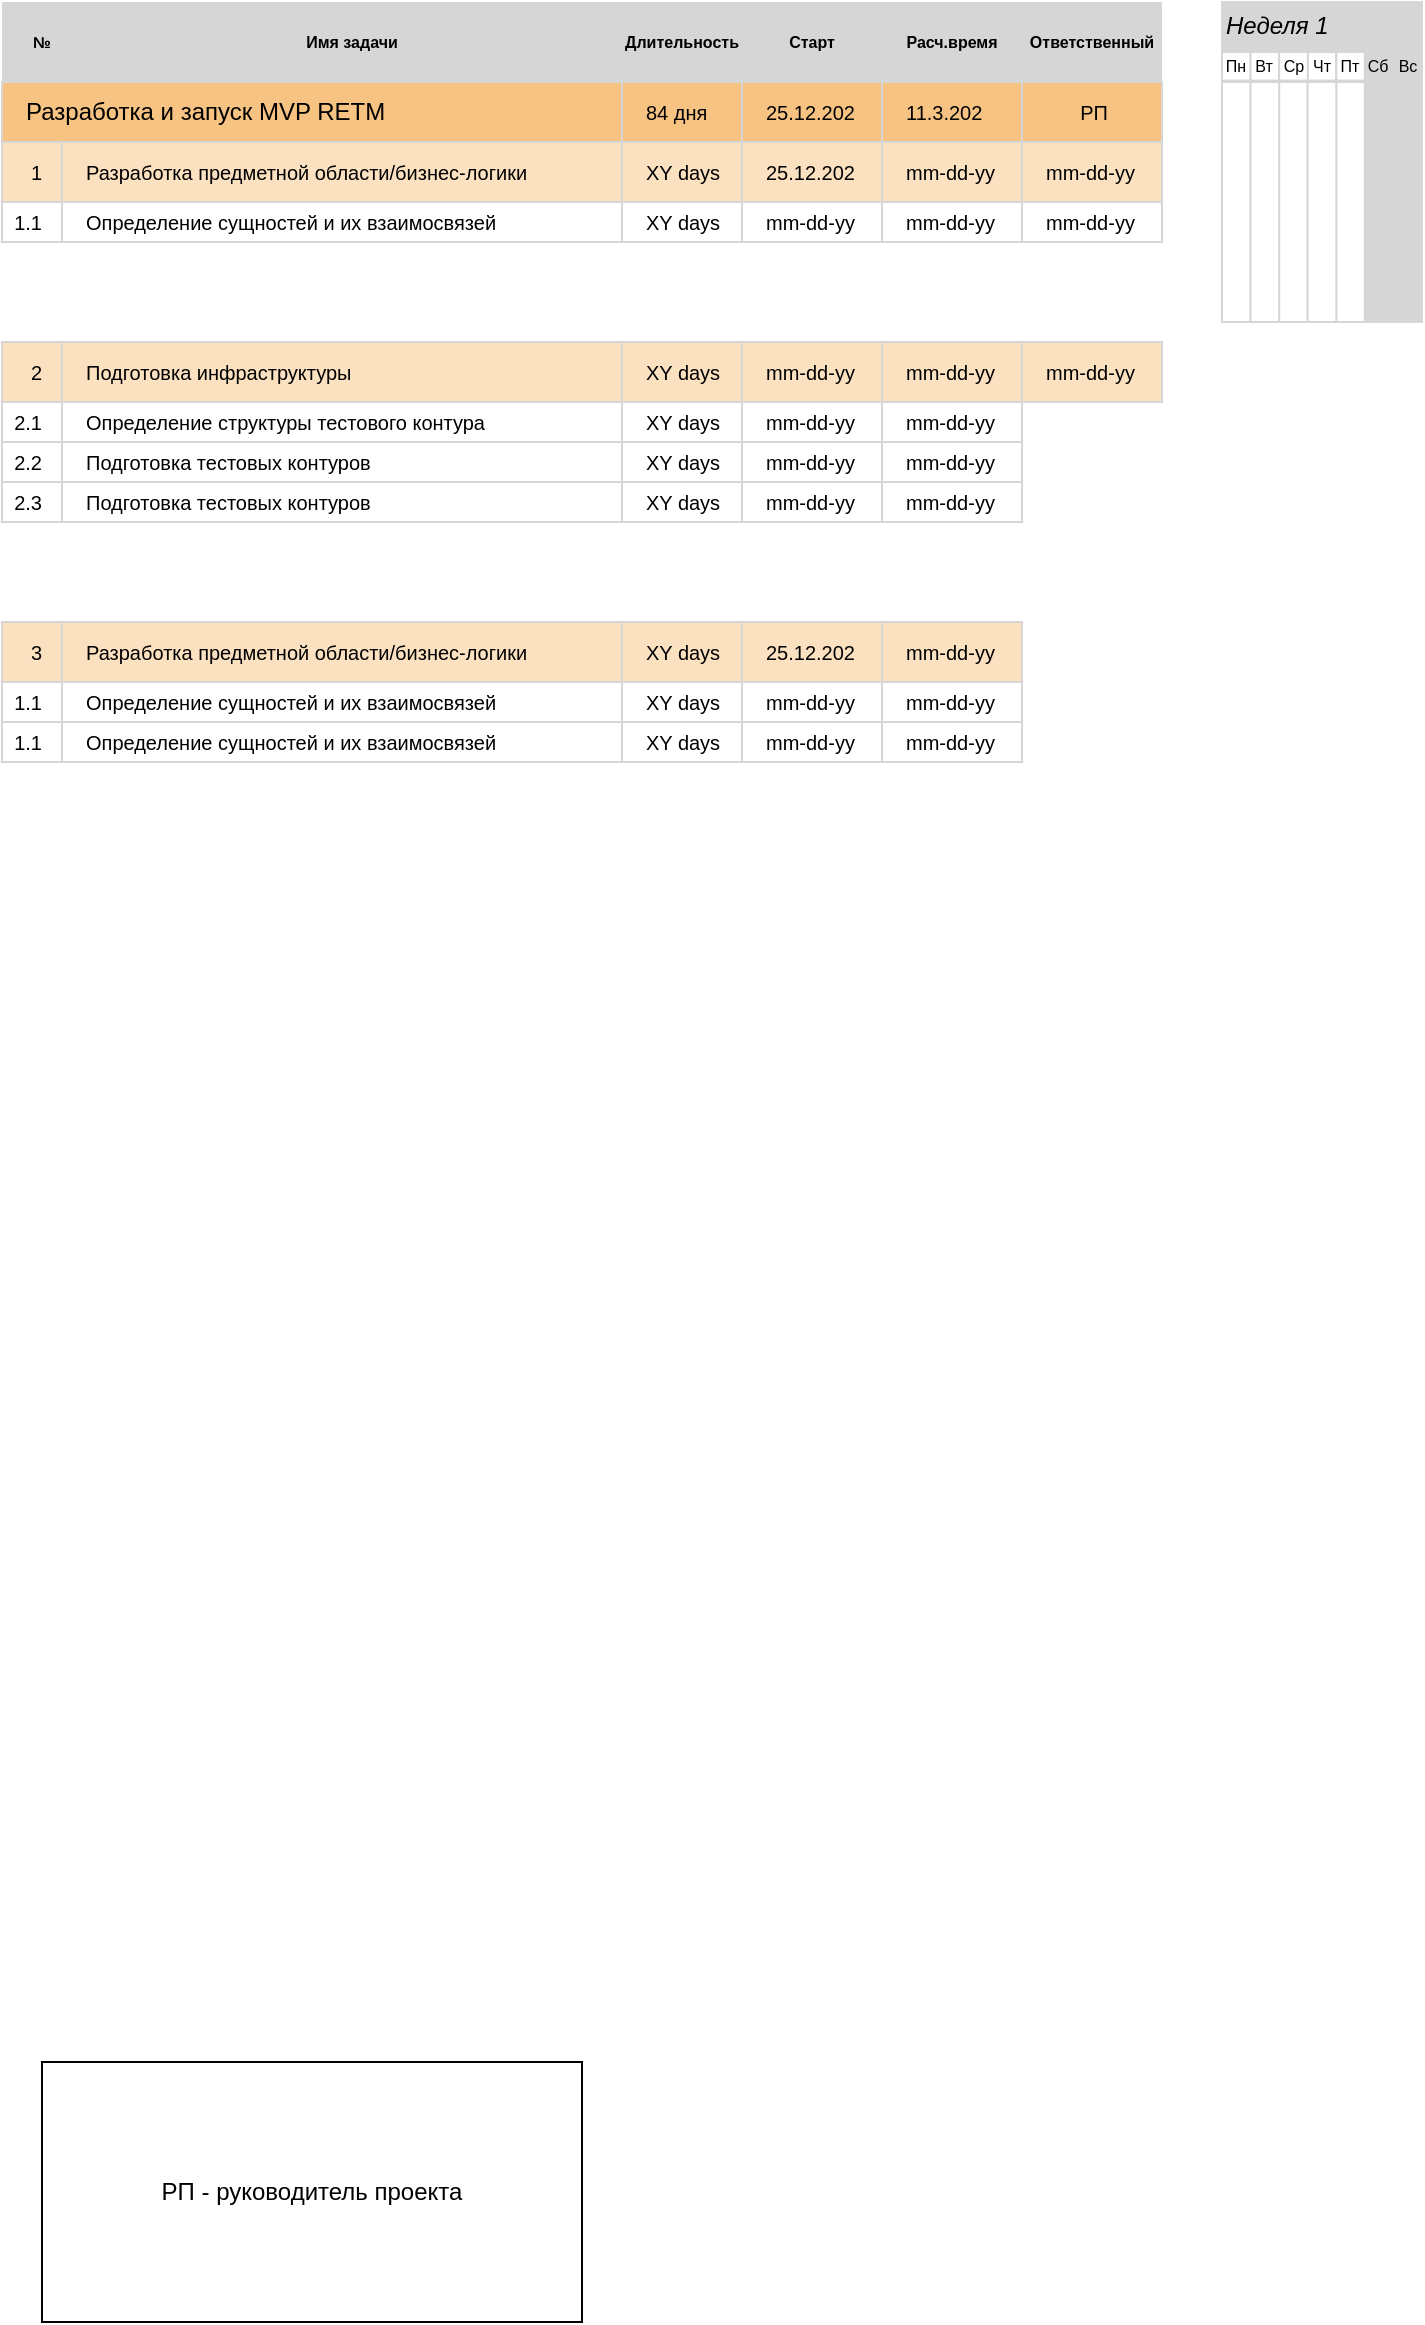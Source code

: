 <mxfile version="22.1.11" type="github">
  <diagram name="Page-1" id="8378b5f6-a2b2-b727-a746-972ab9d02e00">
    <mxGraphModel dx="1155" dy="653" grid="1" gridSize="10" guides="1" tooltips="1" connect="0" arrows="1" fold="1" page="1" pageScale="1.5" pageWidth="1169" pageHeight="827" background="none" math="0" shadow="0">
      <root>
        <mxCell id="0" />
        <mxCell id="1" parent="0" />
        <mxCell id="AWKRcxGveRCCpjN7BTNo-428" value="" style="group" vertex="1" connectable="0" parent="1">
          <mxGeometry x="630" y="90" width="100" height="120" as="geometry" />
        </mxCell>
        <mxCell id="AWKRcxGveRCCpjN7BTNo-429" value="" style="rounded=0;whiteSpace=wrap;html=1;strokeColor=#D6D6D6;fillColor=#FFFFFF;" vertex="1" parent="AWKRcxGveRCCpjN7BTNo-428">
          <mxGeometry width="14.286" height="120.0" as="geometry" />
        </mxCell>
        <mxCell id="AWKRcxGveRCCpjN7BTNo-430" value="" style="rounded=0;whiteSpace=wrap;html=1;strokeColor=#D6D6D6;fillColor=#FFFFFF;" vertex="1" parent="AWKRcxGveRCCpjN7BTNo-428">
          <mxGeometry x="28.571" width="14.286" height="120.0" as="geometry" />
        </mxCell>
        <mxCell id="AWKRcxGveRCCpjN7BTNo-431" value="" style="rounded=0;whiteSpace=wrap;html=1;strokeColor=#D6D6D6;fillColor=#FFFFFF;" vertex="1" parent="AWKRcxGveRCCpjN7BTNo-428">
          <mxGeometry x="14.286" width="14.286" height="120.0" as="geometry" />
        </mxCell>
        <mxCell id="AWKRcxGveRCCpjN7BTNo-432" value="" style="rounded=0;whiteSpace=wrap;html=1;strokeColor=#D6D6D6;fillColor=#FFFFFF;" vertex="1" parent="AWKRcxGveRCCpjN7BTNo-428">
          <mxGeometry x="57.143" width="14.286" height="120.0" as="geometry" />
        </mxCell>
        <mxCell id="AWKRcxGveRCCpjN7BTNo-433" value="" style="rounded=0;whiteSpace=wrap;html=1;strokeColor=#D6D6D6;fillColor=#FFFFFF;" vertex="1" parent="AWKRcxGveRCCpjN7BTNo-428">
          <mxGeometry x="42.857" width="14.286" height="120.0" as="geometry" />
        </mxCell>
        <mxCell id="AWKRcxGveRCCpjN7BTNo-434" value="" style="rounded=0;whiteSpace=wrap;html=1;strokeColor=#D6D6D6;fillColor=#D6D6D6;" vertex="1" parent="AWKRcxGveRCCpjN7BTNo-428">
          <mxGeometry x="85.714" width="14.286" height="120.0" as="geometry" />
        </mxCell>
        <mxCell id="AWKRcxGveRCCpjN7BTNo-435" value="" style="rounded=0;whiteSpace=wrap;html=1;strokeColor=#D6D6D6;fillColor=#D6D6D6;" vertex="1" parent="AWKRcxGveRCCpjN7BTNo-428">
          <mxGeometry x="71.429" width="14.286" height="120.0" as="geometry" />
        </mxCell>
        <mxCell id="AWKRcxGveRCCpjN7BTNo-687" value="" style="group" vertex="1" connectable="0" parent="1">
          <mxGeometry x="630" y="50" width="100" height="45" as="geometry" />
        </mxCell>
        <mxCell id="AWKRcxGveRCCpjN7BTNo-444" value="Неделя 1" style="rounded=0;whiteSpace=wrap;html=1;strokeColor=#D6D6D6;fillColor=#D6D6D6;align=left;fontStyle=2" vertex="1" parent="AWKRcxGveRCCpjN7BTNo-687">
          <mxGeometry width="100" height="24" as="geometry" />
        </mxCell>
        <mxCell id="AWKRcxGveRCCpjN7BTNo-513" value="" style="group" vertex="1" connectable="0" parent="AWKRcxGveRCCpjN7BTNo-687">
          <mxGeometry y="25" width="100" height="20" as="geometry" />
        </mxCell>
        <mxCell id="AWKRcxGveRCCpjN7BTNo-437" value="Пн" style="whiteSpace=wrap;html=1;aspect=fixed;strokeColor=#D6D6D6;strokeWidth=1;fillColor=#ffffff;fontColor=#000000;align=center;fontSize=8;" vertex="1" parent="AWKRcxGveRCCpjN7BTNo-513">
          <mxGeometry width="14.286" height="14.286" as="geometry" />
        </mxCell>
        <mxCell id="AWKRcxGveRCCpjN7BTNo-438" value="Вт" style="whiteSpace=wrap;html=1;aspect=fixed;strokeColor=#D6D6D6;strokeWidth=1;fillColor=#ffffff;fontColor=#000000;align=center;fontSize=8;" vertex="1" parent="AWKRcxGveRCCpjN7BTNo-513">
          <mxGeometry x="14.286" width="14.286" height="14.286" as="geometry" />
        </mxCell>
        <mxCell id="AWKRcxGveRCCpjN7BTNo-439" value="Чт" style="whiteSpace=wrap;html=1;aspect=fixed;strokeColor=#D6D6D6;strokeWidth=1;fillColor=#ffffff;fontColor=#000000;align=center;fontSize=8;" vertex="1" parent="AWKRcxGveRCCpjN7BTNo-513">
          <mxGeometry x="42.857" width="14.286" height="14.286" as="geometry" />
        </mxCell>
        <mxCell id="AWKRcxGveRCCpjN7BTNo-440" value="Ср" style="whiteSpace=wrap;html=1;aspect=fixed;strokeColor=#D6D6D6;strokeWidth=1;fillColor=#ffffff;fontColor=#000000;align=center;fontSize=8;" vertex="1" parent="AWKRcxGveRCCpjN7BTNo-513">
          <mxGeometry x="28.571" width="14.286" height="14.286" as="geometry" />
        </mxCell>
        <mxCell id="AWKRcxGveRCCpjN7BTNo-441" value="Пт" style="whiteSpace=wrap;html=1;aspect=fixed;strokeColor=#D6D6D6;strokeWidth=1;fillColor=#ffffff;fontColor=#000000;align=center;fontSize=8;" vertex="1" parent="AWKRcxGveRCCpjN7BTNo-513">
          <mxGeometry x="57.143" width="14.286" height="14.286" as="geometry" />
        </mxCell>
        <mxCell id="AWKRcxGveRCCpjN7BTNo-442" value="Сб" style="whiteSpace=wrap;html=1;aspect=fixed;strokeColor=#D6D6D6;strokeWidth=1;fillColor=#D6D6D6;fontColor=#000000;align=center;fontSize=8;" vertex="1" parent="AWKRcxGveRCCpjN7BTNo-513">
          <mxGeometry x="71.429" width="14.286" height="14.286" as="geometry" />
        </mxCell>
        <mxCell id="AWKRcxGveRCCpjN7BTNo-443" value="Вс" style="whiteSpace=wrap;html=1;aspect=fixed;strokeColor=#D6D6D6;strokeWidth=1;fillColor=#D6D6D6;fontColor=#000000;align=center;fontSize=8;" vertex="1" parent="AWKRcxGveRCCpjN7BTNo-513">
          <mxGeometry x="85.714" width="14.286" height="14.286" as="geometry" />
        </mxCell>
        <mxCell id="AWKRcxGveRCCpjN7BTNo-802" value="2" style="rounded=0;whiteSpace=wrap;html=1;strokeColor=#D6D6D6;fillColor=#FBE1C0;align=right;spacingLeft=10;spacingRight=8;fontSize=10;" vertex="1" parent="1">
          <mxGeometry x="20" y="220" width="30" height="30" as="geometry" />
        </mxCell>
        <mxCell id="AWKRcxGveRCCpjN7BTNo-825" value="" style="group" vertex="1" connectable="0" parent="1">
          <mxGeometry x="20" y="360" width="510" height="30" as="geometry" />
        </mxCell>
        <mxCell id="AWKRcxGveRCCpjN7BTNo-826" value="&lt;span style=&quot;font-size: 10px;&quot;&gt;Разработка предметной области/бизнес-логики&lt;/span&gt;" style="rounded=0;whiteSpace=wrap;html=1;strokeColor=#D6D6D6;fillColor=#FBE1C0;align=left;spacingLeft=10;fontSize=10;" vertex="1" parent="AWKRcxGveRCCpjN7BTNo-825">
          <mxGeometry x="30" width="280" height="30" as="geometry" />
        </mxCell>
        <mxCell id="AWKRcxGveRCCpjN7BTNo-827" value="3" style="rounded=0;whiteSpace=wrap;html=1;strokeColor=#D6D6D6;fillColor=#FBE1C0;align=right;spacingLeft=10;spacingRight=8;fontSize=10;" vertex="1" parent="AWKRcxGveRCCpjN7BTNo-825">
          <mxGeometry width="30" height="30" as="geometry" />
        </mxCell>
        <mxCell id="AWKRcxGveRCCpjN7BTNo-828" value="XY days" style="rounded=0;whiteSpace=wrap;html=1;strokeColor=#D6D6D6;fillColor=#FBE1C0;align=left;spacingLeft=10;spacingRight=8;fontSize=10;" vertex="1" parent="AWKRcxGveRCCpjN7BTNo-825">
          <mxGeometry x="310" width="60" height="30" as="geometry" />
        </mxCell>
        <mxCell id="AWKRcxGveRCCpjN7BTNo-829" value="25.12.202" style="rounded=0;whiteSpace=wrap;html=1;strokeColor=#D6D6D6;fillColor=#FBE1C0;align=left;spacingLeft=10;spacingRight=8;fontSize=10;" vertex="1" parent="AWKRcxGveRCCpjN7BTNo-825">
          <mxGeometry x="370" width="70" height="30" as="geometry" />
        </mxCell>
        <mxCell id="AWKRcxGveRCCpjN7BTNo-830" value="mm-dd-yy" style="rounded=0;whiteSpace=wrap;html=1;strokeColor=#D6D6D6;fillColor=#FBE1C0;align=left;spacingLeft=10;spacingRight=8;fontSize=10;" vertex="1" parent="AWKRcxGveRCCpjN7BTNo-825">
          <mxGeometry x="440" width="70" height="30" as="geometry" />
        </mxCell>
        <mxCell id="AWKRcxGveRCCpjN7BTNo-831" value="" style="group" vertex="1" connectable="0" parent="1">
          <mxGeometry x="20" y="390" width="510" height="20" as="geometry" />
        </mxCell>
        <mxCell id="AWKRcxGveRCCpjN7BTNo-832" value="&lt;span style=&quot;font-size: 10px;&quot;&gt;Определение сущностей и их взаимосвязей&lt;/span&gt;" style="rounded=0;whiteSpace=wrap;html=1;strokeColor=#D6D6D6;fillColor=#FFFFFF;align=left;spacingLeft=10;fontSize=10;" vertex="1" parent="AWKRcxGveRCCpjN7BTNo-831">
          <mxGeometry x="30" width="280" height="20" as="geometry" />
        </mxCell>
        <mxCell id="AWKRcxGveRCCpjN7BTNo-833" value="1.1" style="rounded=0;whiteSpace=wrap;html=1;strokeColor=#D6D6D6;fillColor=#FFFFFF;align=right;spacingLeft=10;spacingRight=8;fontSize=10;" vertex="1" parent="AWKRcxGveRCCpjN7BTNo-831">
          <mxGeometry width="30" height="20" as="geometry" />
        </mxCell>
        <mxCell id="AWKRcxGveRCCpjN7BTNo-834" value="XY days" style="rounded=0;whiteSpace=wrap;html=1;strokeColor=#D6D6D6;fillColor=#FFFFFF;align=left;spacingLeft=10;spacingRight=8;fontSize=10;" vertex="1" parent="AWKRcxGveRCCpjN7BTNo-831">
          <mxGeometry x="310" width="60" height="20" as="geometry" />
        </mxCell>
        <mxCell id="AWKRcxGveRCCpjN7BTNo-835" value="mm-dd-yy" style="rounded=0;whiteSpace=wrap;html=1;strokeColor=#D6D6D6;fillColor=#FFFFFF;align=left;spacingLeft=10;spacingRight=8;fontSize=10;" vertex="1" parent="AWKRcxGveRCCpjN7BTNo-831">
          <mxGeometry x="370" width="70" height="20" as="geometry" />
        </mxCell>
        <mxCell id="AWKRcxGveRCCpjN7BTNo-836" value="mm-dd-yy" style="rounded=0;whiteSpace=wrap;html=1;strokeColor=#D6D6D6;fillColor=#FFFFFF;align=left;spacingLeft=10;spacingRight=8;fontSize=10;" vertex="1" parent="AWKRcxGveRCCpjN7BTNo-831">
          <mxGeometry x="440" width="70" height="20" as="geometry" />
        </mxCell>
        <mxCell id="AWKRcxGveRCCpjN7BTNo-837" value="" style="group" vertex="1" connectable="0" parent="1">
          <mxGeometry x="20" y="250" width="510" height="20" as="geometry" />
        </mxCell>
        <mxCell id="AWKRcxGveRCCpjN7BTNo-806" value="&lt;span style=&quot;font-size: 10px;&quot;&gt;Определение структуры тестового контура&lt;/span&gt;" style="rounded=0;whiteSpace=wrap;html=1;strokeColor=#D6D6D6;fillColor=#FFFFFF;align=left;spacingLeft=10;fontSize=10;" vertex="1" parent="AWKRcxGveRCCpjN7BTNo-837">
          <mxGeometry x="30" width="280" height="20" as="geometry" />
        </mxCell>
        <mxCell id="AWKRcxGveRCCpjN7BTNo-807" value="2.1" style="rounded=0;whiteSpace=wrap;html=1;strokeColor=#D6D6D6;fillColor=#FFFFFF;align=right;spacingLeft=10;spacingRight=8;fontSize=10;" vertex="1" parent="AWKRcxGveRCCpjN7BTNo-837">
          <mxGeometry width="30" height="20" as="geometry" />
        </mxCell>
        <mxCell id="AWKRcxGveRCCpjN7BTNo-808" value="XY days" style="rounded=0;whiteSpace=wrap;html=1;strokeColor=#D6D6D6;fillColor=#FFFFFF;align=left;spacingLeft=10;spacingRight=8;fontSize=10;" vertex="1" parent="AWKRcxGveRCCpjN7BTNo-837">
          <mxGeometry x="310" width="60" height="20" as="geometry" />
        </mxCell>
        <mxCell id="AWKRcxGveRCCpjN7BTNo-809" value="mm-dd-yy" style="rounded=0;whiteSpace=wrap;html=1;strokeColor=#D6D6D6;fillColor=#FFFFFF;align=left;spacingLeft=10;spacingRight=8;fontSize=10;" vertex="1" parent="AWKRcxGveRCCpjN7BTNo-837">
          <mxGeometry x="370" width="70" height="20" as="geometry" />
        </mxCell>
        <mxCell id="AWKRcxGveRCCpjN7BTNo-810" value="mm-dd-yy" style="rounded=0;whiteSpace=wrap;html=1;strokeColor=#D6D6D6;fillColor=#FFFFFF;align=left;spacingLeft=10;spacingRight=8;fontSize=10;" vertex="1" parent="AWKRcxGveRCCpjN7BTNo-837">
          <mxGeometry x="440" width="70" height="20" as="geometry" />
        </mxCell>
        <mxCell id="AWKRcxGveRCCpjN7BTNo-838" value="" style="group" vertex="1" connectable="0" parent="1">
          <mxGeometry x="20" y="270" width="510" height="20" as="geometry" />
        </mxCell>
        <mxCell id="AWKRcxGveRCCpjN7BTNo-816" value="&lt;span style=&quot;font-size: 10px;&quot;&gt;Подготовка тестовых контуров&lt;/span&gt;" style="rounded=0;whiteSpace=wrap;html=1;strokeColor=#D6D6D6;fillColor=#FFFFFF;align=left;spacingLeft=10;fontSize=10;" vertex="1" parent="AWKRcxGveRCCpjN7BTNo-838">
          <mxGeometry x="30" width="280" height="20" as="geometry" />
        </mxCell>
        <mxCell id="AWKRcxGveRCCpjN7BTNo-817" value="2.2" style="rounded=0;whiteSpace=wrap;html=1;strokeColor=#D6D6D6;fillColor=#FFFFFF;align=right;spacingLeft=10;spacingRight=8;fontSize=10;" vertex="1" parent="AWKRcxGveRCCpjN7BTNo-838">
          <mxGeometry width="30" height="20" as="geometry" />
        </mxCell>
        <mxCell id="AWKRcxGveRCCpjN7BTNo-818" value="XY days" style="rounded=0;whiteSpace=wrap;html=1;strokeColor=#D6D6D6;fillColor=#FFFFFF;align=left;spacingLeft=10;spacingRight=8;fontSize=10;" vertex="1" parent="AWKRcxGveRCCpjN7BTNo-838">
          <mxGeometry x="310" width="60" height="20" as="geometry" />
        </mxCell>
        <mxCell id="AWKRcxGveRCCpjN7BTNo-819" value="mm-dd-yy" style="rounded=0;whiteSpace=wrap;html=1;strokeColor=#D6D6D6;fillColor=#FFFFFF;align=left;spacingLeft=10;spacingRight=8;fontSize=10;" vertex="1" parent="AWKRcxGveRCCpjN7BTNo-838">
          <mxGeometry x="370" width="70" height="20" as="geometry" />
        </mxCell>
        <mxCell id="AWKRcxGveRCCpjN7BTNo-820" value="mm-dd-yy" style="rounded=0;whiteSpace=wrap;html=1;strokeColor=#D6D6D6;fillColor=#FFFFFF;align=left;spacingLeft=10;spacingRight=8;fontSize=10;" vertex="1" parent="AWKRcxGveRCCpjN7BTNo-838">
          <mxGeometry x="440" width="70" height="20" as="geometry" />
        </mxCell>
        <mxCell id="AWKRcxGveRCCpjN7BTNo-839" value="" style="group" vertex="1" connectable="0" parent="1">
          <mxGeometry x="20" y="290" width="510" height="20" as="geometry" />
        </mxCell>
        <mxCell id="AWKRcxGveRCCpjN7BTNo-811" value="&lt;span style=&quot;font-size: 10px;&quot;&gt;Подготовка тестовых контуров&lt;/span&gt;" style="rounded=0;whiteSpace=wrap;html=1;strokeColor=#D6D6D6;fillColor=#FFFFFF;align=left;spacingLeft=10;fontSize=10;" vertex="1" parent="AWKRcxGveRCCpjN7BTNo-839">
          <mxGeometry x="30" width="280" height="20" as="geometry" />
        </mxCell>
        <mxCell id="AWKRcxGveRCCpjN7BTNo-812" value="2.3" style="rounded=0;whiteSpace=wrap;html=1;strokeColor=#D6D6D6;fillColor=#FFFFFF;align=right;spacingLeft=10;spacingRight=8;fontSize=10;" vertex="1" parent="AWKRcxGveRCCpjN7BTNo-839">
          <mxGeometry width="30" height="20" as="geometry" />
        </mxCell>
        <mxCell id="AWKRcxGveRCCpjN7BTNo-813" value="XY days" style="rounded=0;whiteSpace=wrap;html=1;strokeColor=#D6D6D6;fillColor=#FFFFFF;align=left;spacingLeft=10;spacingRight=8;fontSize=10;" vertex="1" parent="AWKRcxGveRCCpjN7BTNo-839">
          <mxGeometry x="310" width="60" height="20" as="geometry" />
        </mxCell>
        <mxCell id="AWKRcxGveRCCpjN7BTNo-814" value="mm-dd-yy" style="rounded=0;whiteSpace=wrap;html=1;strokeColor=#D6D6D6;fillColor=#FFFFFF;align=left;spacingLeft=10;spacingRight=8;fontSize=10;" vertex="1" parent="AWKRcxGveRCCpjN7BTNo-839">
          <mxGeometry x="370" width="70" height="20" as="geometry" />
        </mxCell>
        <mxCell id="AWKRcxGveRCCpjN7BTNo-815" value="mm-dd-yy" style="rounded=0;whiteSpace=wrap;html=1;strokeColor=#D6D6D6;fillColor=#FFFFFF;align=left;spacingLeft=10;spacingRight=8;fontSize=10;" vertex="1" parent="AWKRcxGveRCCpjN7BTNo-839">
          <mxGeometry x="440" width="70" height="20" as="geometry" />
        </mxCell>
        <mxCell id="AWKRcxGveRCCpjN7BTNo-840" value="" style="group" vertex="1" connectable="0" parent="1">
          <mxGeometry x="20" y="410" width="510" height="20" as="geometry" />
        </mxCell>
        <mxCell id="AWKRcxGveRCCpjN7BTNo-841" value="&lt;span style=&quot;font-size: 10px;&quot;&gt;Определение сущностей и их взаимосвязей&lt;/span&gt;" style="rounded=0;whiteSpace=wrap;html=1;strokeColor=#D6D6D6;fillColor=#FFFFFF;align=left;spacingLeft=10;fontSize=10;" vertex="1" parent="AWKRcxGveRCCpjN7BTNo-840">
          <mxGeometry x="30" width="280" height="20" as="geometry" />
        </mxCell>
        <mxCell id="AWKRcxGveRCCpjN7BTNo-842" value="1.1" style="rounded=0;whiteSpace=wrap;html=1;strokeColor=#D6D6D6;fillColor=#FFFFFF;align=right;spacingLeft=10;spacingRight=8;fontSize=10;" vertex="1" parent="AWKRcxGveRCCpjN7BTNo-840">
          <mxGeometry width="30" height="20" as="geometry" />
        </mxCell>
        <mxCell id="AWKRcxGveRCCpjN7BTNo-843" value="XY days" style="rounded=0;whiteSpace=wrap;html=1;strokeColor=#D6D6D6;fillColor=#FFFFFF;align=left;spacingLeft=10;spacingRight=8;fontSize=10;" vertex="1" parent="AWKRcxGveRCCpjN7BTNo-840">
          <mxGeometry x="310" width="60" height="20" as="geometry" />
        </mxCell>
        <mxCell id="AWKRcxGveRCCpjN7BTNo-844" value="mm-dd-yy" style="rounded=0;whiteSpace=wrap;html=1;strokeColor=#D6D6D6;fillColor=#FFFFFF;align=left;spacingLeft=10;spacingRight=8;fontSize=10;" vertex="1" parent="AWKRcxGveRCCpjN7BTNo-840">
          <mxGeometry x="370" width="70" height="20" as="geometry" />
        </mxCell>
        <mxCell id="AWKRcxGveRCCpjN7BTNo-845" value="mm-dd-yy" style="rounded=0;whiteSpace=wrap;html=1;strokeColor=#D6D6D6;fillColor=#FFFFFF;align=left;spacingLeft=10;spacingRight=8;fontSize=10;" vertex="1" parent="AWKRcxGveRCCpjN7BTNo-840">
          <mxGeometry x="440" width="70" height="20" as="geometry" />
        </mxCell>
        <mxCell id="AWKRcxGveRCCpjN7BTNo-848" value="" style="group" vertex="1" connectable="0" parent="1">
          <mxGeometry x="20" y="50" width="580" height="40" as="geometry" />
        </mxCell>
        <mxCell id="AWKRcxGveRCCpjN7BTNo-847" value="Ответственный" style="rounded=0;whiteSpace=wrap;html=1;strokeColor=none;fillColor=#D6D6D6;align=center;fontSize=8;fontStyle=1" vertex="1" parent="AWKRcxGveRCCpjN7BTNo-848">
          <mxGeometry x="510" width="70" height="40" as="geometry" />
        </mxCell>
        <mxCell id="AWKRcxGveRCCpjN7BTNo-369" value="№" style="rounded=0;whiteSpace=wrap;html=1;strokeColor=none;fillColor=#D6D6D6;align=center;fontSize=8;fontStyle=1" vertex="1" parent="AWKRcxGveRCCpjN7BTNo-848">
          <mxGeometry width="40" height="40" as="geometry" />
        </mxCell>
        <mxCell id="AWKRcxGveRCCpjN7BTNo-370" value="&lt;span style=&quot;font-size: 8px;&quot;&gt;Имя задачи&lt;/span&gt;" style="rounded=0;whiteSpace=wrap;html=1;strokeColor=none;fillColor=#D6D6D6;align=center;fontSize=8;fontStyle=1" vertex="1" parent="AWKRcxGveRCCpjN7BTNo-848">
          <mxGeometry x="40" width="270" height="40" as="geometry" />
        </mxCell>
        <mxCell id="AWKRcxGveRCCpjN7BTNo-371" value="Длительность" style="rounded=0;whiteSpace=wrap;html=1;strokeColor=none;fillColor=#D6D6D6;align=center;fontSize=8;fontStyle=1" vertex="1" parent="AWKRcxGveRCCpjN7BTNo-848">
          <mxGeometry x="310" width="60" height="40" as="geometry" />
        </mxCell>
        <mxCell id="AWKRcxGveRCCpjN7BTNo-372" value="Старт" style="rounded=0;whiteSpace=wrap;html=1;strokeColor=none;fillColor=#D6D6D6;align=center;fontSize=8;fontStyle=1" vertex="1" parent="AWKRcxGveRCCpjN7BTNo-848">
          <mxGeometry x="370" width="70" height="40" as="geometry" />
        </mxCell>
        <mxCell id="AWKRcxGveRCCpjN7BTNo-373" value="Расч.время" style="rounded=0;whiteSpace=wrap;html=1;strokeColor=none;fillColor=#D6D6D6;align=center;fontSize=8;fontStyle=1" vertex="1" parent="AWKRcxGveRCCpjN7BTNo-848">
          <mxGeometry x="440" width="70" height="40" as="geometry" />
        </mxCell>
        <mxCell id="AWKRcxGveRCCpjN7BTNo-853" value="" style="group" vertex="1" connectable="0" parent="1">
          <mxGeometry x="20" y="120" width="580" height="30" as="geometry" />
        </mxCell>
        <mxCell id="AWKRcxGveRCCpjN7BTNo-852" value="mm-dd-yy" style="rounded=0;whiteSpace=wrap;html=1;strokeColor=#D6D6D6;fillColor=#FBE1C0;align=left;spacingLeft=10;spacingRight=8;fontSize=10;" vertex="1" parent="AWKRcxGveRCCpjN7BTNo-853">
          <mxGeometry x="510" width="70" height="30" as="geometry" />
        </mxCell>
        <mxCell id="AWKRcxGveRCCpjN7BTNo-319" value="&lt;span style=&quot;font-size: 10px;&quot;&gt;Разработка предметной области/бизнес-логики&lt;/span&gt;" style="rounded=0;whiteSpace=wrap;html=1;strokeColor=#D6D6D6;fillColor=#FBE1C0;align=left;spacingLeft=10;fontSize=10;" vertex="1" parent="AWKRcxGveRCCpjN7BTNo-853">
          <mxGeometry x="30" width="280" height="30" as="geometry" />
        </mxCell>
        <mxCell id="AWKRcxGveRCCpjN7BTNo-338" value="1" style="rounded=0;whiteSpace=wrap;html=1;strokeColor=#D6D6D6;fillColor=#FBE1C0;align=right;spacingLeft=10;spacingRight=8;fontSize=10;" vertex="1" parent="AWKRcxGveRCCpjN7BTNo-853">
          <mxGeometry width="30" height="30" as="geometry" />
        </mxCell>
        <mxCell id="AWKRcxGveRCCpjN7BTNo-357" value="XY days" style="rounded=0;whiteSpace=wrap;html=1;strokeColor=#D6D6D6;fillColor=#FBE1C0;align=left;spacingLeft=10;spacingRight=8;fontSize=10;" vertex="1" parent="AWKRcxGveRCCpjN7BTNo-853">
          <mxGeometry x="310" width="60" height="30" as="geometry" />
        </mxCell>
        <mxCell id="AWKRcxGveRCCpjN7BTNo-360" value="25.12.202" style="rounded=0;whiteSpace=wrap;html=1;strokeColor=#D6D6D6;fillColor=#FBE1C0;align=left;spacingLeft=10;spacingRight=8;fontSize=10;" vertex="1" parent="AWKRcxGveRCCpjN7BTNo-853">
          <mxGeometry x="370" width="70" height="30" as="geometry" />
        </mxCell>
        <mxCell id="AWKRcxGveRCCpjN7BTNo-363" value="mm-dd-yy" style="rounded=0;whiteSpace=wrap;html=1;strokeColor=#D6D6D6;fillColor=#FBE1C0;align=left;spacingLeft=10;spacingRight=8;fontSize=10;" vertex="1" parent="AWKRcxGveRCCpjN7BTNo-853">
          <mxGeometry x="440" width="70" height="30" as="geometry" />
        </mxCell>
        <mxCell id="AWKRcxGveRCCpjN7BTNo-854" value="" style="group" vertex="1" connectable="0" parent="1">
          <mxGeometry x="20" y="150" width="580" height="20" as="geometry" />
        </mxCell>
        <mxCell id="AWKRcxGveRCCpjN7BTNo-846" value="mm-dd-yy" style="rounded=0;whiteSpace=wrap;html=1;strokeColor=#D6D6D6;fillColor=#FFFFFF;align=left;spacingLeft=10;spacingRight=8;fontSize=10;" vertex="1" parent="AWKRcxGveRCCpjN7BTNo-854">
          <mxGeometry x="510" width="70" height="20" as="geometry" />
        </mxCell>
        <mxCell id="AWKRcxGveRCCpjN7BTNo-320" value="&lt;span style=&quot;font-size: 10px;&quot;&gt;Определение сущностей и их взаимосвязей&lt;/span&gt;" style="rounded=0;whiteSpace=wrap;html=1;strokeColor=#D6D6D6;fillColor=#FFFFFF;align=left;spacingLeft=10;fontSize=10;" vertex="1" parent="AWKRcxGveRCCpjN7BTNo-854">
          <mxGeometry x="30" width="280" height="20" as="geometry" />
        </mxCell>
        <mxCell id="AWKRcxGveRCCpjN7BTNo-339" value="1.1" style="rounded=0;whiteSpace=wrap;html=1;strokeColor=#D6D6D6;fillColor=#FFFFFF;align=right;spacingLeft=10;spacingRight=8;fontSize=10;" vertex="1" parent="AWKRcxGveRCCpjN7BTNo-854">
          <mxGeometry width="30" height="20" as="geometry" />
        </mxCell>
        <mxCell id="AWKRcxGveRCCpjN7BTNo-358" value="XY days" style="rounded=0;whiteSpace=wrap;html=1;strokeColor=#D6D6D6;fillColor=#FFFFFF;align=left;spacingLeft=10;spacingRight=8;fontSize=10;" vertex="1" parent="AWKRcxGveRCCpjN7BTNo-854">
          <mxGeometry x="310" width="60" height="20" as="geometry" />
        </mxCell>
        <mxCell id="AWKRcxGveRCCpjN7BTNo-361" value="mm-dd-yy" style="rounded=0;whiteSpace=wrap;html=1;strokeColor=#D6D6D6;fillColor=#FFFFFF;align=left;spacingLeft=10;spacingRight=8;fontSize=10;" vertex="1" parent="AWKRcxGveRCCpjN7BTNo-854">
          <mxGeometry x="370" width="70" height="20" as="geometry" />
        </mxCell>
        <mxCell id="AWKRcxGveRCCpjN7BTNo-364" value="mm-dd-yy" style="rounded=0;whiteSpace=wrap;html=1;strokeColor=#D6D6D6;fillColor=#FFFFFF;align=left;spacingLeft=10;spacingRight=8;fontSize=10;" vertex="1" parent="AWKRcxGveRCCpjN7BTNo-854">
          <mxGeometry x="440" width="70" height="20" as="geometry" />
        </mxCell>
        <mxCell id="AWKRcxGveRCCpjN7BTNo-856" value="" style="group" vertex="1" connectable="0" parent="1">
          <mxGeometry x="50" y="220" width="550" height="30" as="geometry" />
        </mxCell>
        <mxCell id="AWKRcxGveRCCpjN7BTNo-801" value="&lt;span style=&quot;font-size: 10px;&quot;&gt;Подготовка инфраструктуры&lt;/span&gt;" style="rounded=0;whiteSpace=wrap;html=1;strokeColor=#D6D6D6;fillColor=#FBE1C0;align=left;spacingLeft=10;fontSize=10;" vertex="1" parent="AWKRcxGveRCCpjN7BTNo-856">
          <mxGeometry width="280" height="30" as="geometry" />
        </mxCell>
        <mxCell id="AWKRcxGveRCCpjN7BTNo-803" value="XY days" style="rounded=0;whiteSpace=wrap;html=1;strokeColor=#D6D6D6;fillColor=#FBE1C0;align=left;spacingLeft=10;spacingRight=8;fontSize=10;" vertex="1" parent="AWKRcxGveRCCpjN7BTNo-856">
          <mxGeometry x="280" width="60" height="30" as="geometry" />
        </mxCell>
        <mxCell id="AWKRcxGveRCCpjN7BTNo-804" value="mm-dd-yy" style="rounded=0;whiteSpace=wrap;html=1;strokeColor=#D6D6D6;fillColor=#FBE1C0;align=left;spacingLeft=10;spacingRight=8;fontSize=10;" vertex="1" parent="AWKRcxGveRCCpjN7BTNo-856">
          <mxGeometry x="340" width="70" height="30" as="geometry" />
        </mxCell>
        <mxCell id="AWKRcxGveRCCpjN7BTNo-805" value="mm-dd-yy" style="rounded=0;whiteSpace=wrap;html=1;strokeColor=#D6D6D6;fillColor=#FBE1C0;align=left;spacingLeft=10;spacingRight=8;fontSize=10;" vertex="1" parent="AWKRcxGveRCCpjN7BTNo-856">
          <mxGeometry x="410" width="70" height="30" as="geometry" />
        </mxCell>
        <mxCell id="AWKRcxGveRCCpjN7BTNo-855" value="mm-dd-yy" style="rounded=0;whiteSpace=wrap;html=1;strokeColor=#D6D6D6;fillColor=#FBE1C0;align=left;spacingLeft=10;spacingRight=8;fontSize=10;" vertex="1" parent="AWKRcxGveRCCpjN7BTNo-856">
          <mxGeometry x="480" width="70" height="30" as="geometry" />
        </mxCell>
        <mxCell id="AWKRcxGveRCCpjN7BTNo-858" value="" style="group" vertex="1" connectable="0" parent="1">
          <mxGeometry x="20" y="90" width="580" height="30" as="geometry" />
        </mxCell>
        <mxCell id="AWKRcxGveRCCpjN7BTNo-849" value="РП" style="rounded=0;whiteSpace=wrap;html=1;strokeColor=#D6D6D6;fillColor=#f7c382;align=center;spacingLeft=10;spacingRight=8;fontSize=10;" vertex="1" parent="AWKRcxGveRCCpjN7BTNo-858">
          <mxGeometry x="510" width="70" height="30" as="geometry" />
        </mxCell>
        <mxCell id="AWKRcxGveRCCpjN7BTNo-318" value="Разработка и запуск MVP RETM" style="rounded=0;whiteSpace=wrap;html=1;strokeColor=#D6D6D6;fillColor=#f7c382;align=left;spacingLeft=10;" vertex="1" parent="AWKRcxGveRCCpjN7BTNo-858">
          <mxGeometry width="510" height="30" as="geometry" />
        </mxCell>
        <mxCell id="AWKRcxGveRCCpjN7BTNo-356" value="84 дня" style="rounded=0;whiteSpace=wrap;html=1;strokeColor=#D6D6D6;fillColor=#f7c382;align=left;spacingLeft=10;spacingRight=8;fontSize=10;" vertex="1" parent="AWKRcxGveRCCpjN7BTNo-858">
          <mxGeometry x="310" width="60" height="30" as="geometry" />
        </mxCell>
        <mxCell id="AWKRcxGveRCCpjN7BTNo-359" value="25.12.202" style="rounded=0;whiteSpace=wrap;html=1;strokeColor=#D6D6D6;fillColor=#f7c382;align=left;spacingLeft=10;spacingRight=8;fontSize=10;" vertex="1" parent="AWKRcxGveRCCpjN7BTNo-858">
          <mxGeometry x="370" width="70" height="30" as="geometry" />
        </mxCell>
        <mxCell id="AWKRcxGveRCCpjN7BTNo-857" value="11.3.202" style="rounded=0;whiteSpace=wrap;html=1;strokeColor=#D6D6D6;fillColor=#f7c382;align=left;spacingLeft=10;spacingRight=8;fontSize=10;" vertex="1" parent="AWKRcxGveRCCpjN7BTNo-858">
          <mxGeometry x="440" width="70" height="30" as="geometry" />
        </mxCell>
        <mxCell id="AWKRcxGveRCCpjN7BTNo-859" value="РП - руководитель проекта" style="rounded=0;whiteSpace=wrap;html=1;" vertex="1" parent="1">
          <mxGeometry x="40" y="1080" width="270" height="130" as="geometry" />
        </mxCell>
      </root>
    </mxGraphModel>
  </diagram>
</mxfile>
